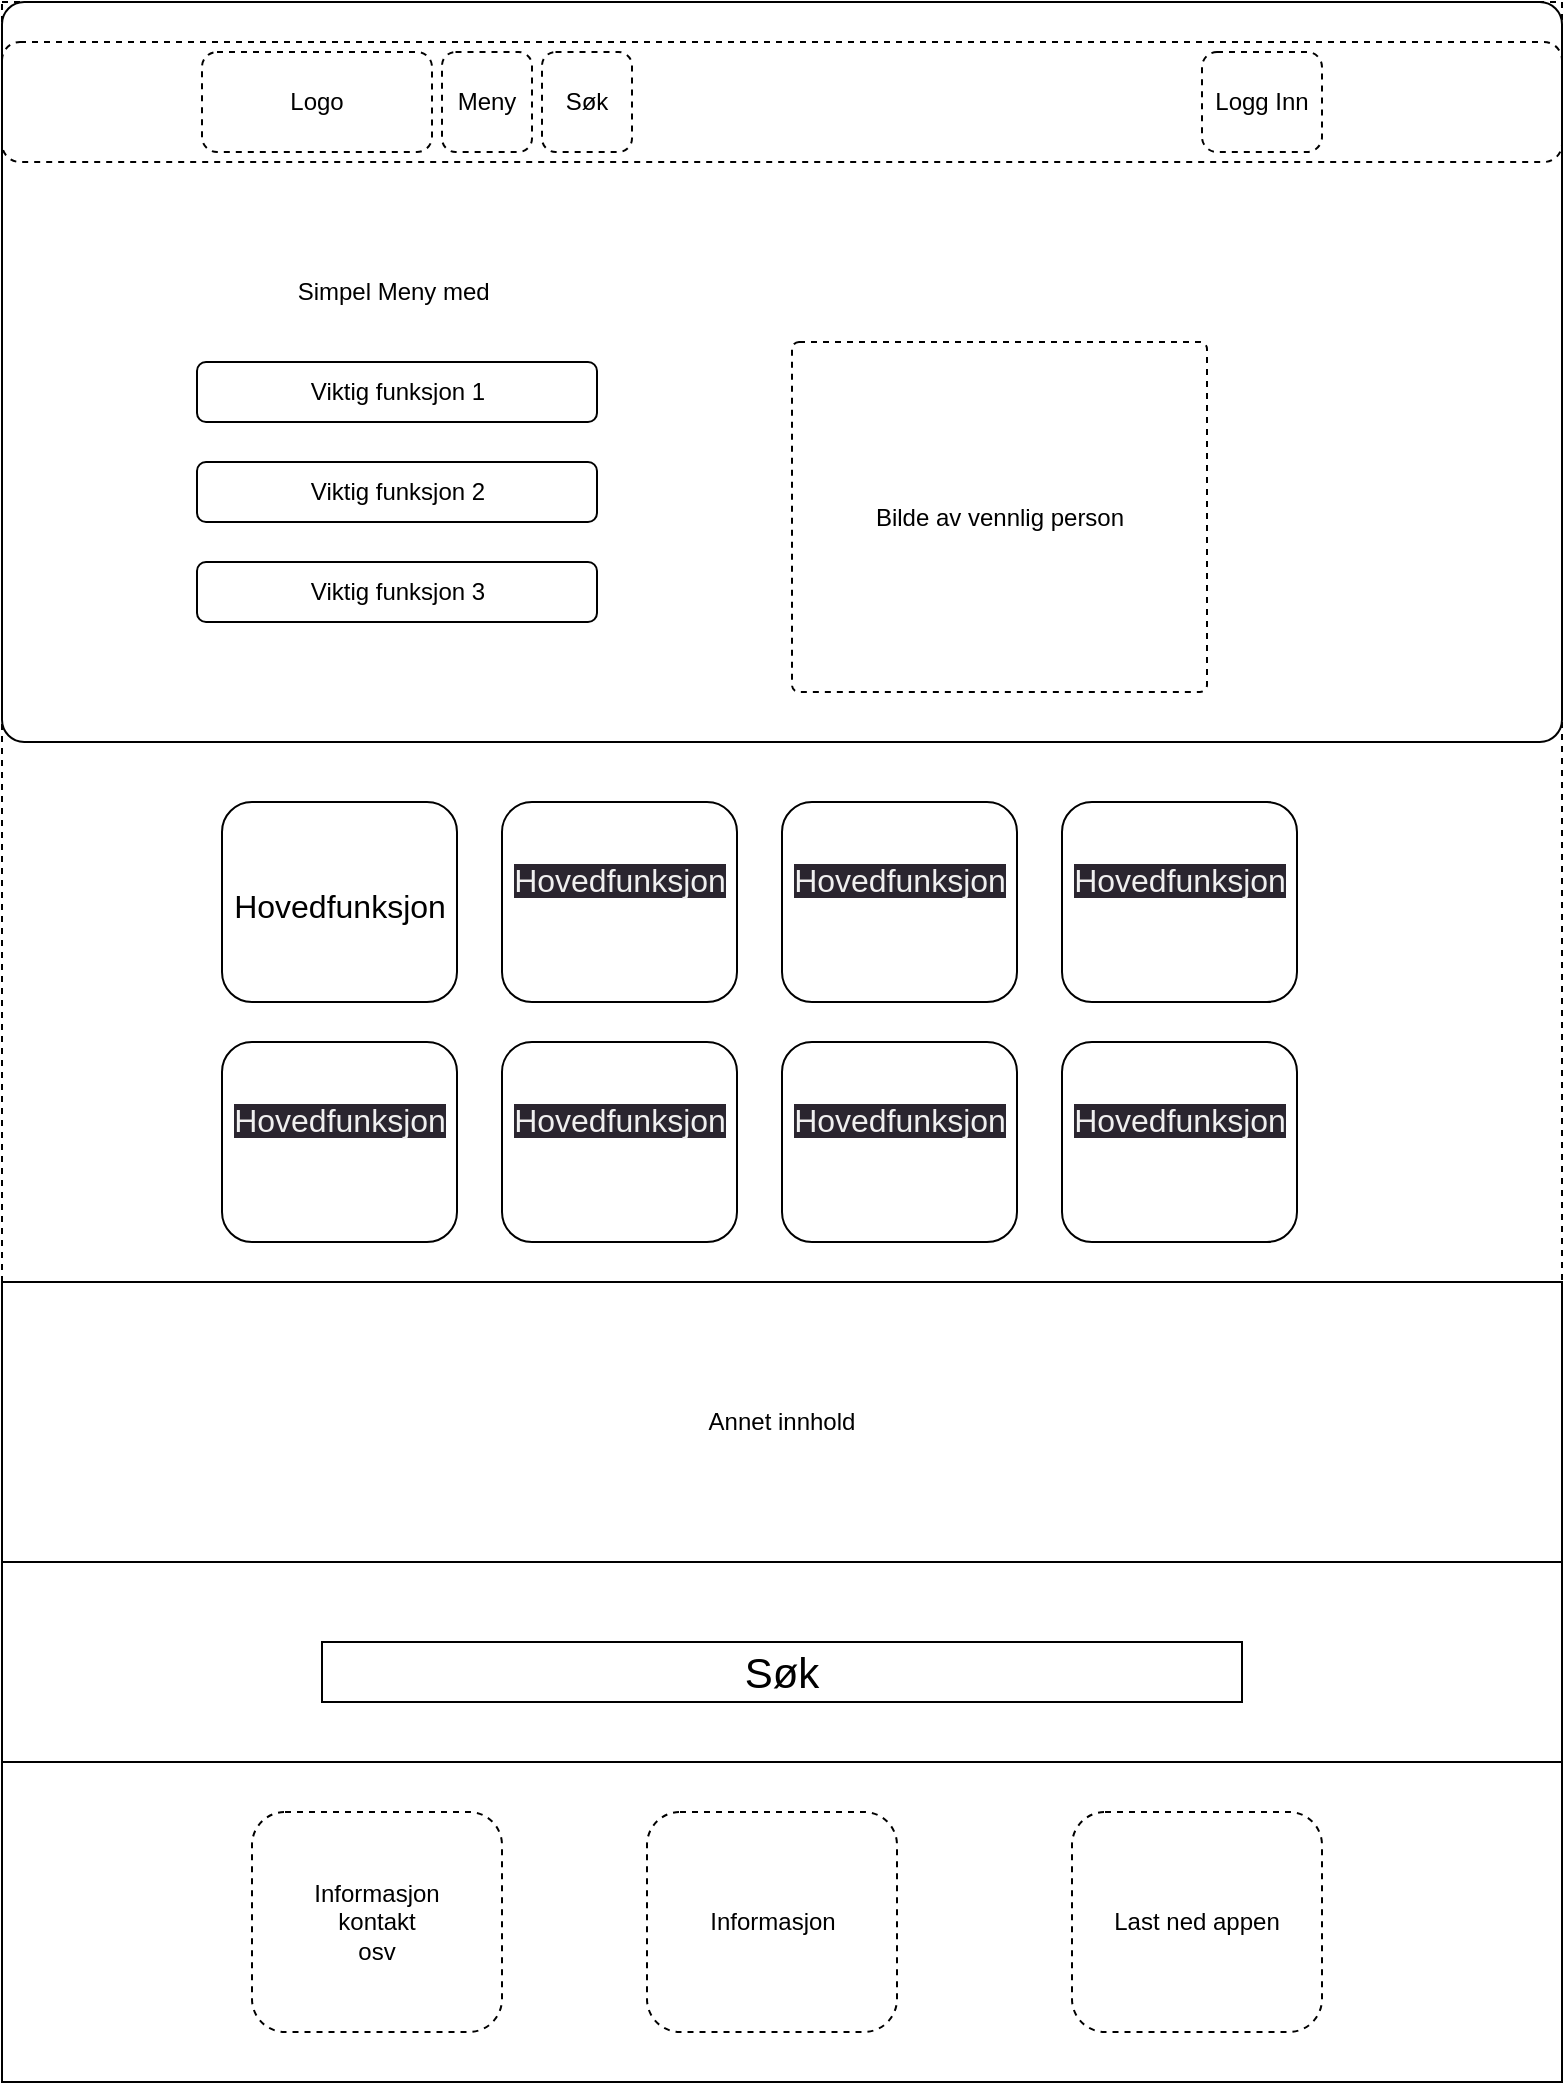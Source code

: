 <mxfile>
    <diagram id="lRSSUsi64icud2v2-DGA" name="Page-1">
        <mxGraphModel dx="1119" dy="779" grid="1" gridSize="10" guides="1" tooltips="1" connect="1" arrows="1" fold="1" page="1" pageScale="1" pageWidth="850" pageHeight="1100" math="0" shadow="0">
            <root>
                <mxCell id="0"/>
                <mxCell id="1" parent="0"/>
                <mxCell id="3" value="" style="rounded=0;whiteSpace=wrap;html=1;fillColor=none;dashed=1;" parent="1" vertex="1">
                    <mxGeometry x="30" y="20" width="780" height="1040" as="geometry"/>
                </mxCell>
                <mxCell id="5" value="" style="rounded=1;whiteSpace=wrap;html=1;dashed=1;fillColor=none;" parent="1" vertex="1">
                    <mxGeometry x="30" y="40" width="780" height="60" as="geometry"/>
                </mxCell>
                <mxCell id="8" value="Logo" style="rounded=1;whiteSpace=wrap;html=1;dashed=1;fillColor=none;" parent="1" vertex="1">
                    <mxGeometry x="130" y="45" width="115" height="50" as="geometry"/>
                </mxCell>
                <mxCell id="9" value="Meny" style="rounded=1;whiteSpace=wrap;html=1;dashed=1;fillColor=none;" parent="1" vertex="1">
                    <mxGeometry x="250" y="45" width="45" height="50" as="geometry"/>
                </mxCell>
                <mxCell id="10" value="Søk" style="rounded=1;whiteSpace=wrap;html=1;dashed=1;fillColor=none;" parent="1" vertex="1">
                    <mxGeometry x="300" y="45" width="45" height="50" as="geometry"/>
                </mxCell>
                <mxCell id="11" value="Logg Inn" style="rounded=1;whiteSpace=wrap;html=1;dashed=1;fillColor=none;" parent="1" vertex="1">
                    <mxGeometry x="630" y="45" width="60" height="50" as="geometry"/>
                </mxCell>
                <mxCell id="12" value="" style="rounded=1;whiteSpace=wrap;html=1;fillColor=none;arcSize=3;" parent="1" vertex="1">
                    <mxGeometry x="30" y="20" width="780" height="370" as="geometry"/>
                </mxCell>
                <mxCell id="14" value="Simpel Meny med&amp;nbsp;" style="text;html=1;strokeColor=none;fillColor=none;align=center;verticalAlign=middle;whiteSpace=wrap;rounded=0;dashed=1;" parent="1" vertex="1">
                    <mxGeometry x="165" y="150" width="125" height="30" as="geometry"/>
                </mxCell>
                <mxCell id="15" value="Viktig funksjon 1" style="rounded=1;whiteSpace=wrap;html=1;fillColor=none;" parent="1" vertex="1">
                    <mxGeometry x="127.5" y="200" width="200" height="30" as="geometry"/>
                </mxCell>
                <mxCell id="16" value="Viktig funksjon 2" style="rounded=1;whiteSpace=wrap;html=1;fillColor=none;" parent="1" vertex="1">
                    <mxGeometry x="127.5" y="250" width="200" height="30" as="geometry"/>
                </mxCell>
                <mxCell id="17" value="Viktig funksjon 3" style="rounded=1;whiteSpace=wrap;html=1;fillColor=none;" parent="1" vertex="1">
                    <mxGeometry x="127.5" y="300" width="200" height="30" as="geometry"/>
                </mxCell>
                <mxCell id="18" value="Bilde av vennlig person" style="rounded=1;whiteSpace=wrap;html=1;dashed=1;fillColor=none;arcSize=2;" parent="1" vertex="1">
                    <mxGeometry x="425" y="190" width="207.5" height="175" as="geometry"/>
                </mxCell>
                <mxCell id="19" value="" style="rounded=1;whiteSpace=wrap;html=1;strokeColor=default;fillColor=none;arcSize=0;" vertex="1" parent="1">
                    <mxGeometry x="30" y="900" width="780" height="160" as="geometry"/>
                </mxCell>
                <mxCell id="21" value="Informasjon&lt;br&gt;kontakt&lt;br&gt;osv" style="rounded=1;whiteSpace=wrap;html=1;dashed=1;strokeColor=default;fillColor=none;" vertex="1" parent="1">
                    <mxGeometry x="155" y="925" width="125" height="110" as="geometry"/>
                </mxCell>
                <mxCell id="22" value="Informasjon" style="rounded=1;whiteSpace=wrap;html=1;dashed=1;strokeColor=default;fillColor=none;" vertex="1" parent="1">
                    <mxGeometry x="352.5" y="925" width="125" height="110" as="geometry"/>
                </mxCell>
                <mxCell id="23" value="Last ned appen" style="rounded=1;whiteSpace=wrap;html=1;dashed=1;strokeColor=default;fillColor=none;" vertex="1" parent="1">
                    <mxGeometry x="565" y="925" width="125" height="110" as="geometry"/>
                </mxCell>
                <mxCell id="24" value="" style="rounded=1;whiteSpace=wrap;html=1;strokeColor=default;fillColor=none;arcSize=0;" vertex="1" parent="1">
                    <mxGeometry x="30" y="800" width="780" height="100" as="geometry"/>
                </mxCell>
                <mxCell id="25" value="&lt;font style=&quot;font-size: 21px;&quot;&gt;Søk&lt;/font&gt;" style="rounded=0;whiteSpace=wrap;html=1;strokeColor=default;fillColor=none;" vertex="1" parent="1">
                    <mxGeometry x="190" y="840" width="460" height="30" as="geometry"/>
                </mxCell>
                <mxCell id="27" value="&lt;font style=&quot;font-size: 16px;&quot;&gt;Hovedfunksjon&lt;/font&gt;" style="rounded=1;whiteSpace=wrap;html=1;strokeColor=default;fontSize=21;fillColor=none;" vertex="1" parent="1">
                    <mxGeometry x="140" y="420" width="117.5" height="100" as="geometry"/>
                </mxCell>
                <mxCell id="35" value="&#10;&lt;span style=&quot;color: rgb(240, 240, 240); font-family: Helvetica; font-size: 16px; font-style: normal; font-variant-ligatures: normal; font-variant-caps: normal; font-weight: 400; letter-spacing: normal; orphans: 2; text-align: center; text-indent: 0px; text-transform: none; widows: 2; word-spacing: 0px; -webkit-text-stroke-width: 0px; background-color: rgb(42, 37, 47); text-decoration-thickness: initial; text-decoration-style: initial; text-decoration-color: initial; float: none; display: inline !important;&quot;&gt;Hovedfunksjon&lt;/span&gt;&#10;&#10;" style="rounded=1;whiteSpace=wrap;html=1;strokeColor=default;fontSize=21;fillColor=none;" vertex="1" parent="1">
                    <mxGeometry x="140" y="540" width="117.5" height="100" as="geometry"/>
                </mxCell>
                <mxCell id="36" value="&#10;&lt;span style=&quot;color: rgb(240, 240, 240); font-family: Helvetica; font-size: 16px; font-style: normal; font-variant-ligatures: normal; font-variant-caps: normal; font-weight: 400; letter-spacing: normal; orphans: 2; text-align: center; text-indent: 0px; text-transform: none; widows: 2; word-spacing: 0px; -webkit-text-stroke-width: 0px; background-color: rgb(42, 37, 47); text-decoration-thickness: initial; text-decoration-style: initial; text-decoration-color: initial; float: none; display: inline !important;&quot;&gt;Hovedfunksjon&lt;/span&gt;&#10;&#10;" style="rounded=1;whiteSpace=wrap;html=1;strokeColor=default;fontSize=21;fillColor=none;" vertex="1" parent="1">
                    <mxGeometry x="280" y="540" width="117.5" height="100" as="geometry"/>
                </mxCell>
                <mxCell id="37" value="&#10;&lt;span style=&quot;color: rgb(240, 240, 240); font-family: Helvetica; font-size: 16px; font-style: normal; font-variant-ligatures: normal; font-variant-caps: normal; font-weight: 400; letter-spacing: normal; orphans: 2; text-align: center; text-indent: 0px; text-transform: none; widows: 2; word-spacing: 0px; -webkit-text-stroke-width: 0px; background-color: rgb(42, 37, 47); text-decoration-thickness: initial; text-decoration-style: initial; text-decoration-color: initial; float: none; display: inline !important;&quot;&gt;Hovedfunksjon&lt;/span&gt;&#10;&#10;" style="rounded=1;whiteSpace=wrap;html=1;strokeColor=default;fontSize=21;fillColor=none;" vertex="1" parent="1">
                    <mxGeometry x="420" y="540" width="117.5" height="100" as="geometry"/>
                </mxCell>
                <mxCell id="38" value="&#10;&lt;span style=&quot;color: rgb(240, 240, 240); font-family: Helvetica; font-size: 16px; font-style: normal; font-variant-ligatures: normal; font-variant-caps: normal; font-weight: 400; letter-spacing: normal; orphans: 2; text-align: center; text-indent: 0px; text-transform: none; widows: 2; word-spacing: 0px; -webkit-text-stroke-width: 0px; background-color: rgb(42, 37, 47); text-decoration-thickness: initial; text-decoration-style: initial; text-decoration-color: initial; float: none; display: inline !important;&quot;&gt;Hovedfunksjon&lt;/span&gt;&#10;&#10;" style="rounded=1;whiteSpace=wrap;html=1;strokeColor=default;fontSize=21;fillColor=none;" vertex="1" parent="1">
                    <mxGeometry x="280" y="420" width="117.5" height="100" as="geometry"/>
                </mxCell>
                <mxCell id="39" value="&#10;&lt;span style=&quot;color: rgb(240, 240, 240); font-family: Helvetica; font-size: 16px; font-style: normal; font-variant-ligatures: normal; font-variant-caps: normal; font-weight: 400; letter-spacing: normal; orphans: 2; text-align: center; text-indent: 0px; text-transform: none; widows: 2; word-spacing: 0px; -webkit-text-stroke-width: 0px; background-color: rgb(42, 37, 47); text-decoration-thickness: initial; text-decoration-style: initial; text-decoration-color: initial; float: none; display: inline !important;&quot;&gt;Hovedfunksjon&lt;/span&gt;&#10;&#10;" style="rounded=1;whiteSpace=wrap;html=1;strokeColor=default;fontSize=21;fillColor=none;" vertex="1" parent="1">
                    <mxGeometry x="420" y="420" width="117.5" height="100" as="geometry"/>
                </mxCell>
                <mxCell id="40" value="&#10;&lt;span style=&quot;color: rgb(240, 240, 240); font-family: Helvetica; font-size: 16px; font-style: normal; font-variant-ligatures: normal; font-variant-caps: normal; font-weight: 400; letter-spacing: normal; orphans: 2; text-align: center; text-indent: 0px; text-transform: none; widows: 2; word-spacing: 0px; -webkit-text-stroke-width: 0px; background-color: rgb(42, 37, 47); text-decoration-thickness: initial; text-decoration-style: initial; text-decoration-color: initial; float: none; display: inline !important;&quot;&gt;Hovedfunksjon&lt;/span&gt;&#10;&#10;" style="rounded=1;whiteSpace=wrap;html=1;strokeColor=default;fontSize=21;fillColor=none;" vertex="1" parent="1">
                    <mxGeometry x="560" y="540" width="117.5" height="100" as="geometry"/>
                </mxCell>
                <mxCell id="41" value="&#10;&lt;span style=&quot;color: rgb(240, 240, 240); font-family: Helvetica; font-size: 16px; font-style: normal; font-variant-ligatures: normal; font-variant-caps: normal; font-weight: 400; letter-spacing: normal; orphans: 2; text-align: center; text-indent: 0px; text-transform: none; widows: 2; word-spacing: 0px; -webkit-text-stroke-width: 0px; background-color: rgb(42, 37, 47); text-decoration-thickness: initial; text-decoration-style: initial; text-decoration-color: initial; float: none; display: inline !important;&quot;&gt;Hovedfunksjon&lt;/span&gt;&#10;&#10;" style="rounded=1;whiteSpace=wrap;html=1;strokeColor=default;fontSize=21;fillColor=none;" vertex="1" parent="1">
                    <mxGeometry x="560" y="420" width="117.5" height="100" as="geometry"/>
                </mxCell>
                <mxCell id="43" value="Annet innhold" style="rounded=1;whiteSpace=wrap;html=1;strokeColor=default;fillColor=none;arcSize=0;" vertex="1" parent="1">
                    <mxGeometry x="30" y="660" width="780" height="140" as="geometry"/>
                </mxCell>
            </root>
        </mxGraphModel>
    </diagram>
</mxfile>